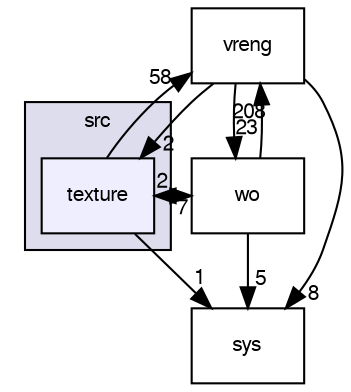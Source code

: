 digraph "src/texture" {
  bgcolor=transparent;
  compound=true
  node [ fontsize="10", fontname="FreeSans"];
  edge [ labelfontsize="10", labelfontname="FreeSans"];
  subgraph clusterdir_68267d1309a1af8e8297ef4c3efbcdba {
    graph [ bgcolor="#ddddee", pencolor="black", label="src" fontname="FreeSans", fontsize="10", URL="dir_68267d1309a1af8e8297ef4c3efbcdba.html"]
  dir_f755b17fc2f3d787cb698f89a7b53965 [shape=box, label="texture", style="filled", fillcolor="#eeeeff", pencolor="black", URL="dir_f755b17fc2f3d787cb698f89a7b53965.html"];
  }
  dir_1b06458bf0f41679338c4289b4a98da3 [shape=box label="vreng" URL="dir_1b06458bf0f41679338c4289b4a98da3.html"];
  dir_546d7bebc886ddb13a4b826ba4e34140 [shape=box label="wo" URL="dir_546d7bebc886ddb13a4b826ba4e34140.html"];
  dir_220d2bd384b446346a1cdcf02b1b2295 [shape=box label="sys" URL="dir_220d2bd384b446346a1cdcf02b1b2295.html"];
  dir_1b06458bf0f41679338c4289b4a98da3->dir_546d7bebc886ddb13a4b826ba4e34140 [headlabel="23", labeldistance=1.5 headhref="dir_000010_000011.html"];
  dir_1b06458bf0f41679338c4289b4a98da3->dir_f755b17fc2f3d787cb698f89a7b53965 [headlabel="2", labeldistance=1.5 headhref="dir_000010_000007.html"];
  dir_1b06458bf0f41679338c4289b4a98da3->dir_220d2bd384b446346a1cdcf02b1b2295 [headlabel="8", labeldistance=1.5 headhref="dir_000010_000006.html"];
  dir_546d7bebc886ddb13a4b826ba4e34140->dir_1b06458bf0f41679338c4289b4a98da3 [headlabel="208", labeldistance=1.5 headhref="dir_000011_000010.html"];
  dir_546d7bebc886ddb13a4b826ba4e34140->dir_f755b17fc2f3d787cb698f89a7b53965 [headlabel="7", labeldistance=1.5 headhref="dir_000011_000007.html"];
  dir_546d7bebc886ddb13a4b826ba4e34140->dir_220d2bd384b446346a1cdcf02b1b2295 [headlabel="5", labeldistance=1.5 headhref="dir_000011_000006.html"];
  dir_f755b17fc2f3d787cb698f89a7b53965->dir_1b06458bf0f41679338c4289b4a98da3 [headlabel="58", labeldistance=1.5 headhref="dir_000007_000010.html"];
  dir_f755b17fc2f3d787cb698f89a7b53965->dir_546d7bebc886ddb13a4b826ba4e34140 [headlabel="2", labeldistance=1.5 headhref="dir_000007_000011.html"];
  dir_f755b17fc2f3d787cb698f89a7b53965->dir_220d2bd384b446346a1cdcf02b1b2295 [headlabel="1", labeldistance=1.5 headhref="dir_000007_000006.html"];
}
